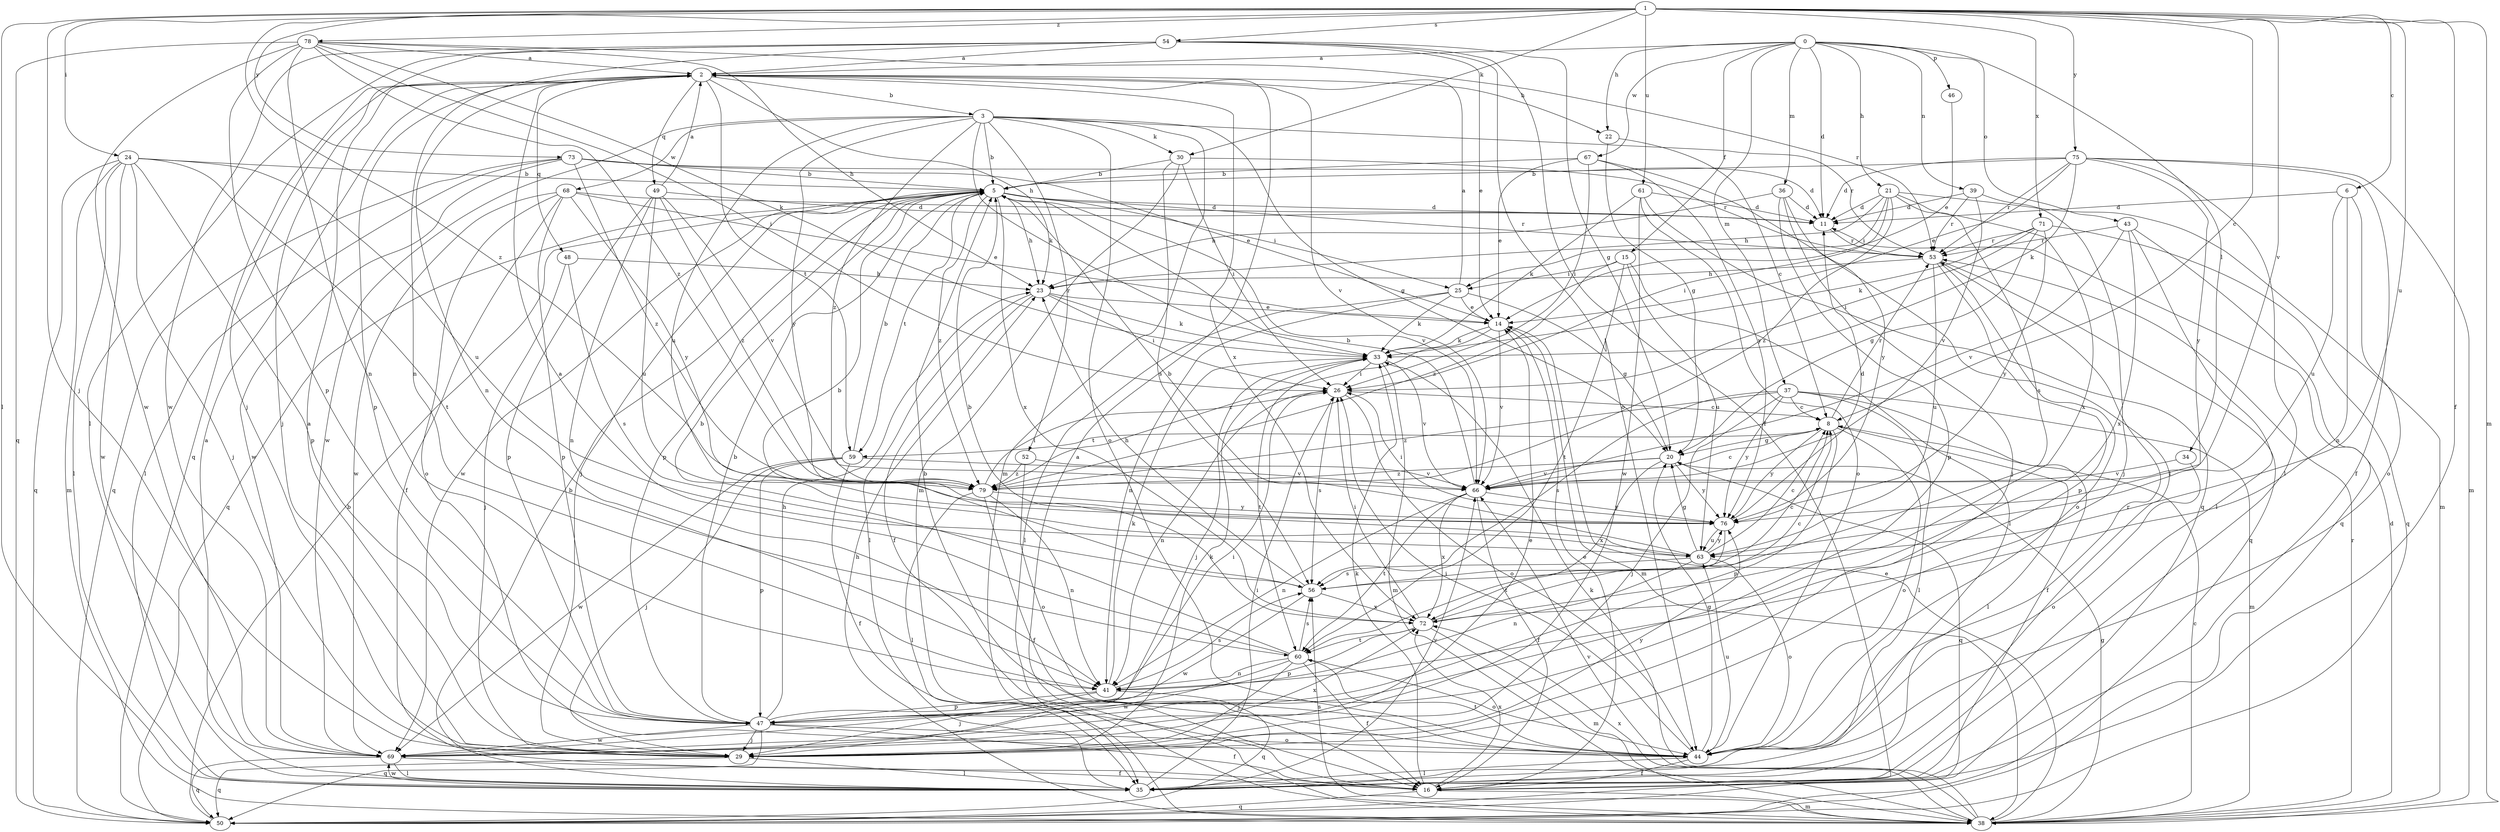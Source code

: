 strict digraph  {
0;
1;
2;
3;
5;
6;
8;
11;
14;
15;
16;
20;
21;
22;
23;
24;
25;
26;
29;
30;
33;
34;
35;
36;
37;
38;
39;
41;
43;
44;
46;
47;
48;
49;
50;
52;
53;
54;
56;
59;
60;
61;
63;
66;
67;
68;
69;
71;
72;
73;
75;
76;
78;
79;
0 -> 2  [label=a];
0 -> 11  [label=d];
0 -> 15  [label=f];
0 -> 21  [label=h];
0 -> 22  [label=h];
0 -> 34  [label=l];
0 -> 36  [label=m];
0 -> 37  [label=m];
0 -> 39  [label=n];
0 -> 43  [label=o];
0 -> 46  [label=p];
0 -> 67  [label=w];
1 -> 6  [label=c];
1 -> 8  [label=c];
1 -> 16  [label=f];
1 -> 24  [label=i];
1 -> 29  [label=j];
1 -> 30  [label=k];
1 -> 35  [label=l];
1 -> 38  [label=m];
1 -> 54  [label=s];
1 -> 61  [label=u];
1 -> 63  [label=u];
1 -> 66  [label=v];
1 -> 71  [label=x];
1 -> 73  [label=y];
1 -> 75  [label=y];
1 -> 78  [label=z];
1 -> 79  [label=z];
2 -> 3  [label=b];
2 -> 22  [label=h];
2 -> 23  [label=h];
2 -> 29  [label=j];
2 -> 41  [label=n];
2 -> 47  [label=p];
2 -> 48  [label=q];
2 -> 49  [label=q];
2 -> 50  [label=q];
2 -> 59  [label=t];
2 -> 66  [label=v];
2 -> 72  [label=x];
3 -> 5  [label=b];
3 -> 20  [label=g];
3 -> 30  [label=k];
3 -> 33  [label=k];
3 -> 38  [label=m];
3 -> 44  [label=o];
3 -> 52  [label=r];
3 -> 53  [label=r];
3 -> 63  [label=u];
3 -> 68  [label=w];
3 -> 69  [label=w];
3 -> 76  [label=y];
3 -> 79  [label=z];
5 -> 11  [label=d];
5 -> 23  [label=h];
5 -> 25  [label=i];
5 -> 29  [label=j];
5 -> 47  [label=p];
5 -> 50  [label=q];
5 -> 53  [label=r];
5 -> 59  [label=t];
5 -> 66  [label=v];
5 -> 69  [label=w];
5 -> 72  [label=x];
5 -> 79  [label=z];
6 -> 11  [label=d];
6 -> 41  [label=n];
6 -> 44  [label=o];
6 -> 63  [label=u];
8 -> 20  [label=g];
8 -> 35  [label=l];
8 -> 44  [label=o];
8 -> 47  [label=p];
8 -> 53  [label=r];
8 -> 59  [label=t];
8 -> 76  [label=y];
11 -> 53  [label=r];
14 -> 33  [label=k];
14 -> 38  [label=m];
14 -> 66  [label=v];
14 -> 79  [label=z];
15 -> 25  [label=i];
15 -> 35  [label=l];
15 -> 60  [label=t];
15 -> 63  [label=u];
15 -> 79  [label=z];
16 -> 14  [label=e];
16 -> 33  [label=k];
16 -> 38  [label=m];
16 -> 50  [label=q];
16 -> 72  [label=x];
20 -> 50  [label=q];
20 -> 66  [label=v];
20 -> 72  [label=x];
20 -> 76  [label=y];
20 -> 79  [label=z];
21 -> 11  [label=d];
21 -> 23  [label=h];
21 -> 25  [label=i];
21 -> 26  [label=i];
21 -> 38  [label=m];
21 -> 56  [label=s];
21 -> 72  [label=x];
21 -> 79  [label=z];
22 -> 8  [label=c];
22 -> 20  [label=g];
23 -> 14  [label=e];
23 -> 16  [label=f];
23 -> 26  [label=i];
23 -> 33  [label=k];
23 -> 35  [label=l];
24 -> 5  [label=b];
24 -> 29  [label=j];
24 -> 35  [label=l];
24 -> 38  [label=m];
24 -> 47  [label=p];
24 -> 50  [label=q];
24 -> 60  [label=t];
24 -> 63  [label=u];
24 -> 69  [label=w];
25 -> 2  [label=a];
25 -> 14  [label=e];
25 -> 20  [label=g];
25 -> 33  [label=k];
25 -> 35  [label=l];
25 -> 41  [label=n];
26 -> 8  [label=c];
26 -> 41  [label=n];
26 -> 44  [label=o];
26 -> 56  [label=s];
29 -> 2  [label=a];
29 -> 33  [label=k];
29 -> 35  [label=l];
29 -> 50  [label=q];
29 -> 76  [label=y];
30 -> 5  [label=b];
30 -> 26  [label=i];
30 -> 38  [label=m];
30 -> 53  [label=r];
30 -> 56  [label=s];
33 -> 26  [label=i];
33 -> 29  [label=j];
33 -> 38  [label=m];
33 -> 60  [label=t];
33 -> 66  [label=v];
34 -> 44  [label=o];
34 -> 66  [label=v];
35 -> 2  [label=a];
35 -> 5  [label=b];
35 -> 26  [label=i];
35 -> 66  [label=v];
35 -> 69  [label=w];
36 -> 11  [label=d];
36 -> 23  [label=h];
36 -> 29  [label=j];
36 -> 47  [label=p];
36 -> 76  [label=y];
37 -> 8  [label=c];
37 -> 16  [label=f];
37 -> 29  [label=j];
37 -> 35  [label=l];
37 -> 38  [label=m];
37 -> 56  [label=s];
37 -> 76  [label=y];
37 -> 79  [label=z];
38 -> 2  [label=a];
38 -> 8  [label=c];
38 -> 11  [label=d];
38 -> 14  [label=e];
38 -> 20  [label=g];
38 -> 23  [label=h];
38 -> 33  [label=k];
38 -> 53  [label=r];
38 -> 56  [label=s];
38 -> 66  [label=v];
38 -> 72  [label=x];
39 -> 11  [label=d];
39 -> 29  [label=j];
39 -> 53  [label=r];
39 -> 66  [label=v];
41 -> 29  [label=j];
41 -> 33  [label=k];
41 -> 47  [label=p];
41 -> 50  [label=q];
41 -> 56  [label=s];
43 -> 35  [label=l];
43 -> 50  [label=q];
43 -> 53  [label=r];
43 -> 66  [label=v];
43 -> 72  [label=x];
44 -> 5  [label=b];
44 -> 16  [label=f];
44 -> 20  [label=g];
44 -> 26  [label=i];
44 -> 35  [label=l];
44 -> 53  [label=r];
44 -> 60  [label=t];
44 -> 63  [label=u];
46 -> 14  [label=e];
47 -> 5  [label=b];
47 -> 16  [label=f];
47 -> 23  [label=h];
47 -> 26  [label=i];
47 -> 29  [label=j];
47 -> 44  [label=o];
47 -> 50  [label=q];
47 -> 69  [label=w];
48 -> 23  [label=h];
48 -> 29  [label=j];
48 -> 56  [label=s];
49 -> 2  [label=a];
49 -> 11  [label=d];
49 -> 41  [label=n];
49 -> 47  [label=p];
49 -> 63  [label=u];
49 -> 66  [label=v];
49 -> 79  [label=z];
50 -> 5  [label=b];
52 -> 44  [label=o];
52 -> 66  [label=v];
52 -> 79  [label=z];
53 -> 23  [label=h];
53 -> 44  [label=o];
53 -> 47  [label=p];
53 -> 50  [label=q];
53 -> 63  [label=u];
54 -> 2  [label=a];
54 -> 14  [label=e];
54 -> 16  [label=f];
54 -> 20  [label=g];
54 -> 29  [label=j];
54 -> 35  [label=l];
54 -> 41  [label=n];
54 -> 44  [label=o];
54 -> 69  [label=w];
56 -> 5  [label=b];
56 -> 8  [label=c];
56 -> 23  [label=h];
56 -> 69  [label=w];
56 -> 72  [label=x];
59 -> 5  [label=b];
59 -> 16  [label=f];
59 -> 29  [label=j];
59 -> 47  [label=p];
59 -> 66  [label=v];
59 -> 69  [label=w];
60 -> 2  [label=a];
60 -> 5  [label=b];
60 -> 16  [label=f];
60 -> 29  [label=j];
60 -> 41  [label=n];
60 -> 44  [label=o];
60 -> 56  [label=s];
60 -> 69  [label=w];
61 -> 11  [label=d];
61 -> 33  [label=k];
61 -> 44  [label=o];
61 -> 50  [label=q];
61 -> 69  [label=w];
63 -> 5  [label=b];
63 -> 8  [label=c];
63 -> 20  [label=g];
63 -> 41  [label=n];
63 -> 44  [label=o];
63 -> 56  [label=s];
63 -> 76  [label=y];
66 -> 5  [label=b];
66 -> 8  [label=c];
66 -> 16  [label=f];
66 -> 41  [label=n];
66 -> 60  [label=t];
66 -> 72  [label=x];
66 -> 76  [label=y];
67 -> 5  [label=b];
67 -> 14  [label=e];
67 -> 26  [label=i];
67 -> 35  [label=l];
67 -> 76  [label=y];
68 -> 11  [label=d];
68 -> 14  [label=e];
68 -> 16  [label=f];
68 -> 44  [label=o];
68 -> 47  [label=p];
68 -> 69  [label=w];
68 -> 76  [label=y];
69 -> 14  [label=e];
69 -> 16  [label=f];
69 -> 35  [label=l];
69 -> 50  [label=q];
69 -> 72  [label=x];
71 -> 20  [label=g];
71 -> 26  [label=i];
71 -> 33  [label=k];
71 -> 50  [label=q];
71 -> 53  [label=r];
71 -> 76  [label=y];
72 -> 5  [label=b];
72 -> 8  [label=c];
72 -> 26  [label=i];
72 -> 38  [label=m];
72 -> 47  [label=p];
72 -> 60  [label=t];
73 -> 5  [label=b];
73 -> 11  [label=d];
73 -> 14  [label=e];
73 -> 35  [label=l];
73 -> 50  [label=q];
73 -> 69  [label=w];
73 -> 79  [label=z];
75 -> 5  [label=b];
75 -> 11  [label=d];
75 -> 14  [label=e];
75 -> 16  [label=f];
75 -> 33  [label=k];
75 -> 35  [label=l];
75 -> 38  [label=m];
75 -> 53  [label=r];
75 -> 76  [label=y];
76 -> 11  [label=d];
76 -> 26  [label=i];
76 -> 60  [label=t];
76 -> 63  [label=u];
78 -> 2  [label=a];
78 -> 23  [label=h];
78 -> 26  [label=i];
78 -> 33  [label=k];
78 -> 41  [label=n];
78 -> 47  [label=p];
78 -> 50  [label=q];
78 -> 53  [label=r];
78 -> 69  [label=w];
78 -> 79  [label=z];
79 -> 16  [label=f];
79 -> 26  [label=i];
79 -> 35  [label=l];
79 -> 41  [label=n];
79 -> 76  [label=y];
}
